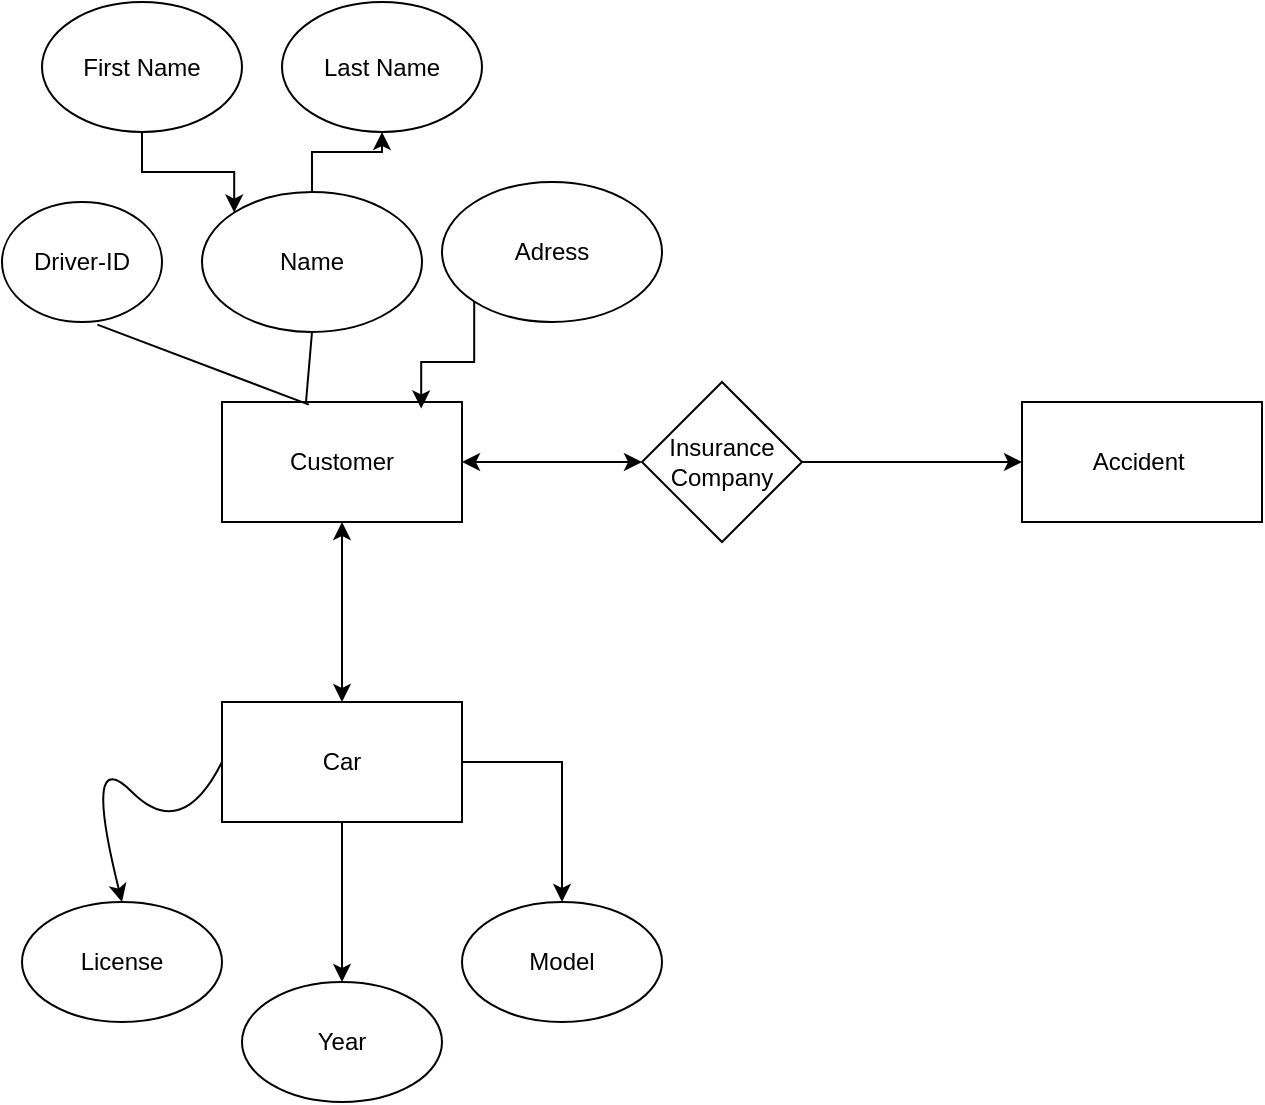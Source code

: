 <mxfile version="26.0.8">
  <diagram name="Page-1" id="chDHrHDj0vWLyuyVue-s">
    <mxGraphModel dx="960" dy="1231" grid="1" gridSize="10" guides="1" tooltips="1" connect="1" arrows="1" fold="1" page="1" pageScale="1" pageWidth="827" pageHeight="1169" math="0" shadow="0">
      <root>
        <mxCell id="0" />
        <mxCell id="1" parent="0" />
        <mxCell id="kdI5tucABwnCJqqYop4m-15" style="edgeStyle=orthogonalEdgeStyle;rounded=0;orthogonalLoop=1;jettySize=auto;html=1;exitX=1;exitY=0.5;exitDx=0;exitDy=0;" edge="1" parent="1" source="kdI5tucABwnCJqqYop4m-1" target="kdI5tucABwnCJqqYop4m-3">
          <mxGeometry relative="1" as="geometry" />
        </mxCell>
        <mxCell id="kdI5tucABwnCJqqYop4m-1" value="Insurance Company" style="rhombus;whiteSpace=wrap;html=1;" vertex="1" parent="1">
          <mxGeometry x="320" y="640" width="80" height="80" as="geometry" />
        </mxCell>
        <mxCell id="kdI5tucABwnCJqqYop4m-2" value="Customer" style="rounded=0;whiteSpace=wrap;html=1;" vertex="1" parent="1">
          <mxGeometry x="110" y="650" width="120" height="60" as="geometry" />
        </mxCell>
        <mxCell id="kdI5tucABwnCJqqYop4m-3" value="Accident&amp;nbsp;" style="rounded=0;whiteSpace=wrap;html=1;" vertex="1" parent="1">
          <mxGeometry x="510" y="650" width="120" height="60" as="geometry" />
        </mxCell>
        <mxCell id="kdI5tucABwnCJqqYop4m-4" value="Driver-ID" style="ellipse;whiteSpace=wrap;html=1;" vertex="1" parent="1">
          <mxGeometry y="550" width="80" height="60" as="geometry" />
        </mxCell>
        <mxCell id="kdI5tucABwnCJqqYop4m-11" value="" style="edgeStyle=orthogonalEdgeStyle;rounded=0;orthogonalLoop=1;jettySize=auto;html=1;" edge="1" parent="1" source="kdI5tucABwnCJqqYop4m-5" target="kdI5tucABwnCJqqYop4m-7">
          <mxGeometry relative="1" as="geometry" />
        </mxCell>
        <mxCell id="kdI5tucABwnCJqqYop4m-5" value="Name" style="ellipse;whiteSpace=wrap;html=1;" vertex="1" parent="1">
          <mxGeometry x="100" y="545" width="110" height="70" as="geometry" />
        </mxCell>
        <mxCell id="kdI5tucABwnCJqqYop4m-10" style="edgeStyle=orthogonalEdgeStyle;rounded=0;orthogonalLoop=1;jettySize=auto;html=1;exitX=0.5;exitY=1;exitDx=0;exitDy=0;entryX=0;entryY=0;entryDx=0;entryDy=0;" edge="1" parent="1" source="kdI5tucABwnCJqqYop4m-6" target="kdI5tucABwnCJqqYop4m-5">
          <mxGeometry relative="1" as="geometry" />
        </mxCell>
        <mxCell id="kdI5tucABwnCJqqYop4m-6" value="First Name" style="ellipse;whiteSpace=wrap;html=1;" vertex="1" parent="1">
          <mxGeometry x="20" y="450" width="100" height="65" as="geometry" />
        </mxCell>
        <mxCell id="kdI5tucABwnCJqqYop4m-7" value="Last Name" style="ellipse;whiteSpace=wrap;html=1;" vertex="1" parent="1">
          <mxGeometry x="140" y="450" width="100" height="65" as="geometry" />
        </mxCell>
        <mxCell id="kdI5tucABwnCJqqYop4m-8" value="Adress" style="ellipse;whiteSpace=wrap;html=1;" vertex="1" parent="1">
          <mxGeometry x="220" y="540" width="110" height="70" as="geometry" />
        </mxCell>
        <mxCell id="kdI5tucABwnCJqqYop4m-9" value="" style="endArrow=none;html=1;rounded=0;exitX=0.596;exitY=1.022;exitDx=0;exitDy=0;exitPerimeter=0;entryX=0.362;entryY=0.022;entryDx=0;entryDy=0;entryPerimeter=0;" edge="1" parent="1" source="kdI5tucABwnCJqqYop4m-4" target="kdI5tucABwnCJqqYop4m-2">
          <mxGeometry width="50" height="50" relative="1" as="geometry">
            <mxPoint x="80" y="710" as="sourcePoint" />
            <mxPoint x="130" y="660" as="targetPoint" />
          </mxGeometry>
        </mxCell>
        <mxCell id="kdI5tucABwnCJqqYop4m-12" value="" style="endArrow=none;html=1;rounded=0;exitX=0.5;exitY=1;exitDx=0;exitDy=0;" edge="1" parent="1" source="kdI5tucABwnCJqqYop4m-5">
          <mxGeometry width="50" height="50" relative="1" as="geometry">
            <mxPoint x="80" y="710" as="sourcePoint" />
            <mxPoint x="152" y="650" as="targetPoint" />
          </mxGeometry>
        </mxCell>
        <mxCell id="kdI5tucABwnCJqqYop4m-13" style="edgeStyle=orthogonalEdgeStyle;rounded=0;orthogonalLoop=1;jettySize=auto;html=1;exitX=0;exitY=1;exitDx=0;exitDy=0;entryX=0.83;entryY=0.054;entryDx=0;entryDy=0;entryPerimeter=0;" edge="1" parent="1" source="kdI5tucABwnCJqqYop4m-8" target="kdI5tucABwnCJqqYop4m-2">
          <mxGeometry relative="1" as="geometry" />
        </mxCell>
        <mxCell id="kdI5tucABwnCJqqYop4m-18" value="License" style="ellipse;whiteSpace=wrap;html=1;" vertex="1" parent="1">
          <mxGeometry x="10" y="900" width="100" height="60" as="geometry" />
        </mxCell>
        <mxCell id="kdI5tucABwnCJqqYop4m-24" style="edgeStyle=orthogonalEdgeStyle;rounded=0;orthogonalLoop=1;jettySize=auto;html=1;exitX=0.5;exitY=1;exitDx=0;exitDy=0;" edge="1" parent="1" source="kdI5tucABwnCJqqYop4m-19" target="kdI5tucABwnCJqqYop4m-20">
          <mxGeometry relative="1" as="geometry" />
        </mxCell>
        <mxCell id="kdI5tucABwnCJqqYop4m-25" style="edgeStyle=orthogonalEdgeStyle;rounded=0;orthogonalLoop=1;jettySize=auto;html=1;exitX=1;exitY=0.5;exitDx=0;exitDy=0;entryX=0.5;entryY=0;entryDx=0;entryDy=0;" edge="1" parent="1" source="kdI5tucABwnCJqqYop4m-19" target="kdI5tucABwnCJqqYop4m-21">
          <mxGeometry relative="1" as="geometry" />
        </mxCell>
        <mxCell id="kdI5tucABwnCJqqYop4m-19" value="Car" style="rounded=0;whiteSpace=wrap;html=1;" vertex="1" parent="1">
          <mxGeometry x="110" y="800" width="120" height="60" as="geometry" />
        </mxCell>
        <mxCell id="kdI5tucABwnCJqqYop4m-20" value="Year" style="ellipse;whiteSpace=wrap;html=1;" vertex="1" parent="1">
          <mxGeometry x="120" y="940" width="100" height="60" as="geometry" />
        </mxCell>
        <mxCell id="kdI5tucABwnCJqqYop4m-21" value="Model" style="ellipse;whiteSpace=wrap;html=1;" vertex="1" parent="1">
          <mxGeometry x="230" y="900" width="100" height="60" as="geometry" />
        </mxCell>
        <mxCell id="kdI5tucABwnCJqqYop4m-23" value="" style="curved=1;endArrow=classic;html=1;rounded=0;entryX=0.5;entryY=0;entryDx=0;entryDy=0;exitX=0;exitY=0.5;exitDx=0;exitDy=0;" edge="1" parent="1" source="kdI5tucABwnCJqqYop4m-19" target="kdI5tucABwnCJqqYop4m-18">
          <mxGeometry width="50" height="50" relative="1" as="geometry">
            <mxPoint x="40" y="870" as="sourcePoint" />
            <mxPoint x="90" y="820" as="targetPoint" />
            <Array as="points">
              <mxPoint x="90" y="870" />
              <mxPoint x="40" y="820" />
            </Array>
          </mxGeometry>
        </mxCell>
        <mxCell id="kdI5tucABwnCJqqYop4m-26" value="" style="endArrow=classic;startArrow=classic;html=1;rounded=0;exitX=0.5;exitY=0;exitDx=0;exitDy=0;entryX=0.5;entryY=1;entryDx=0;entryDy=0;" edge="1" parent="1" source="kdI5tucABwnCJqqYop4m-19" target="kdI5tucABwnCJqqYop4m-2">
          <mxGeometry width="50" height="50" relative="1" as="geometry">
            <mxPoint x="300" y="670" as="sourcePoint" />
            <mxPoint x="350" y="620" as="targetPoint" />
            <Array as="points">
              <mxPoint x="170" y="770" />
            </Array>
          </mxGeometry>
        </mxCell>
        <mxCell id="kdI5tucABwnCJqqYop4m-27" value="" style="endArrow=classic;startArrow=classic;html=1;rounded=0;exitX=1;exitY=0.5;exitDx=0;exitDy=0;entryX=0;entryY=0.5;entryDx=0;entryDy=0;" edge="1" parent="1" source="kdI5tucABwnCJqqYop4m-2" target="kdI5tucABwnCJqqYop4m-1">
          <mxGeometry width="50" height="50" relative="1" as="geometry">
            <mxPoint x="270" y="640" as="sourcePoint" />
            <mxPoint x="320" y="590" as="targetPoint" />
          </mxGeometry>
        </mxCell>
      </root>
    </mxGraphModel>
  </diagram>
</mxfile>
